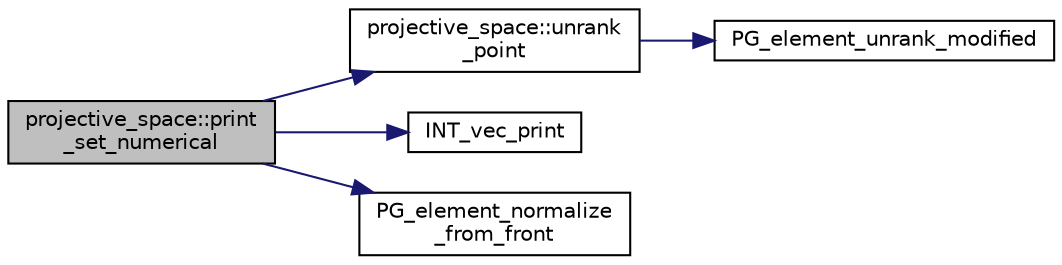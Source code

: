 digraph "projective_space::print_set_numerical"
{
  edge [fontname="Helvetica",fontsize="10",labelfontname="Helvetica",labelfontsize="10"];
  node [fontname="Helvetica",fontsize="10",shape=record];
  rankdir="LR";
  Node3001 [label="projective_space::print\l_set_numerical",height=0.2,width=0.4,color="black", fillcolor="grey75", style="filled", fontcolor="black"];
  Node3001 -> Node3002 [color="midnightblue",fontsize="10",style="solid",fontname="Helvetica"];
  Node3002 [label="projective_space::unrank\l_point",height=0.2,width=0.4,color="black", fillcolor="white", style="filled",URL="$d2/d17/classprojective__space.html#a3cb7917af4c5f1590b660d4bf907e0fa"];
  Node3002 -> Node3003 [color="midnightblue",fontsize="10",style="solid",fontname="Helvetica"];
  Node3003 [label="PG_element_unrank_modified",height=0.2,width=0.4,color="black", fillcolor="white", style="filled",URL="$d4/d67/geometry_8h.html#a83ae9b605d496f6a90345303f6efae64"];
  Node3001 -> Node3004 [color="midnightblue",fontsize="10",style="solid",fontname="Helvetica"];
  Node3004 [label="INT_vec_print",height=0.2,width=0.4,color="black", fillcolor="white", style="filled",URL="$df/dbf/sajeeb_8_c.html#a79a5901af0b47dd0d694109543c027fe"];
  Node3001 -> Node3005 [color="midnightblue",fontsize="10",style="solid",fontname="Helvetica"];
  Node3005 [label="PG_element_normalize\l_from_front",height=0.2,width=0.4,color="black", fillcolor="white", style="filled",URL="$d4/d67/geometry_8h.html#af675caf5f9975573455c8d93cb56bf95"];
}
